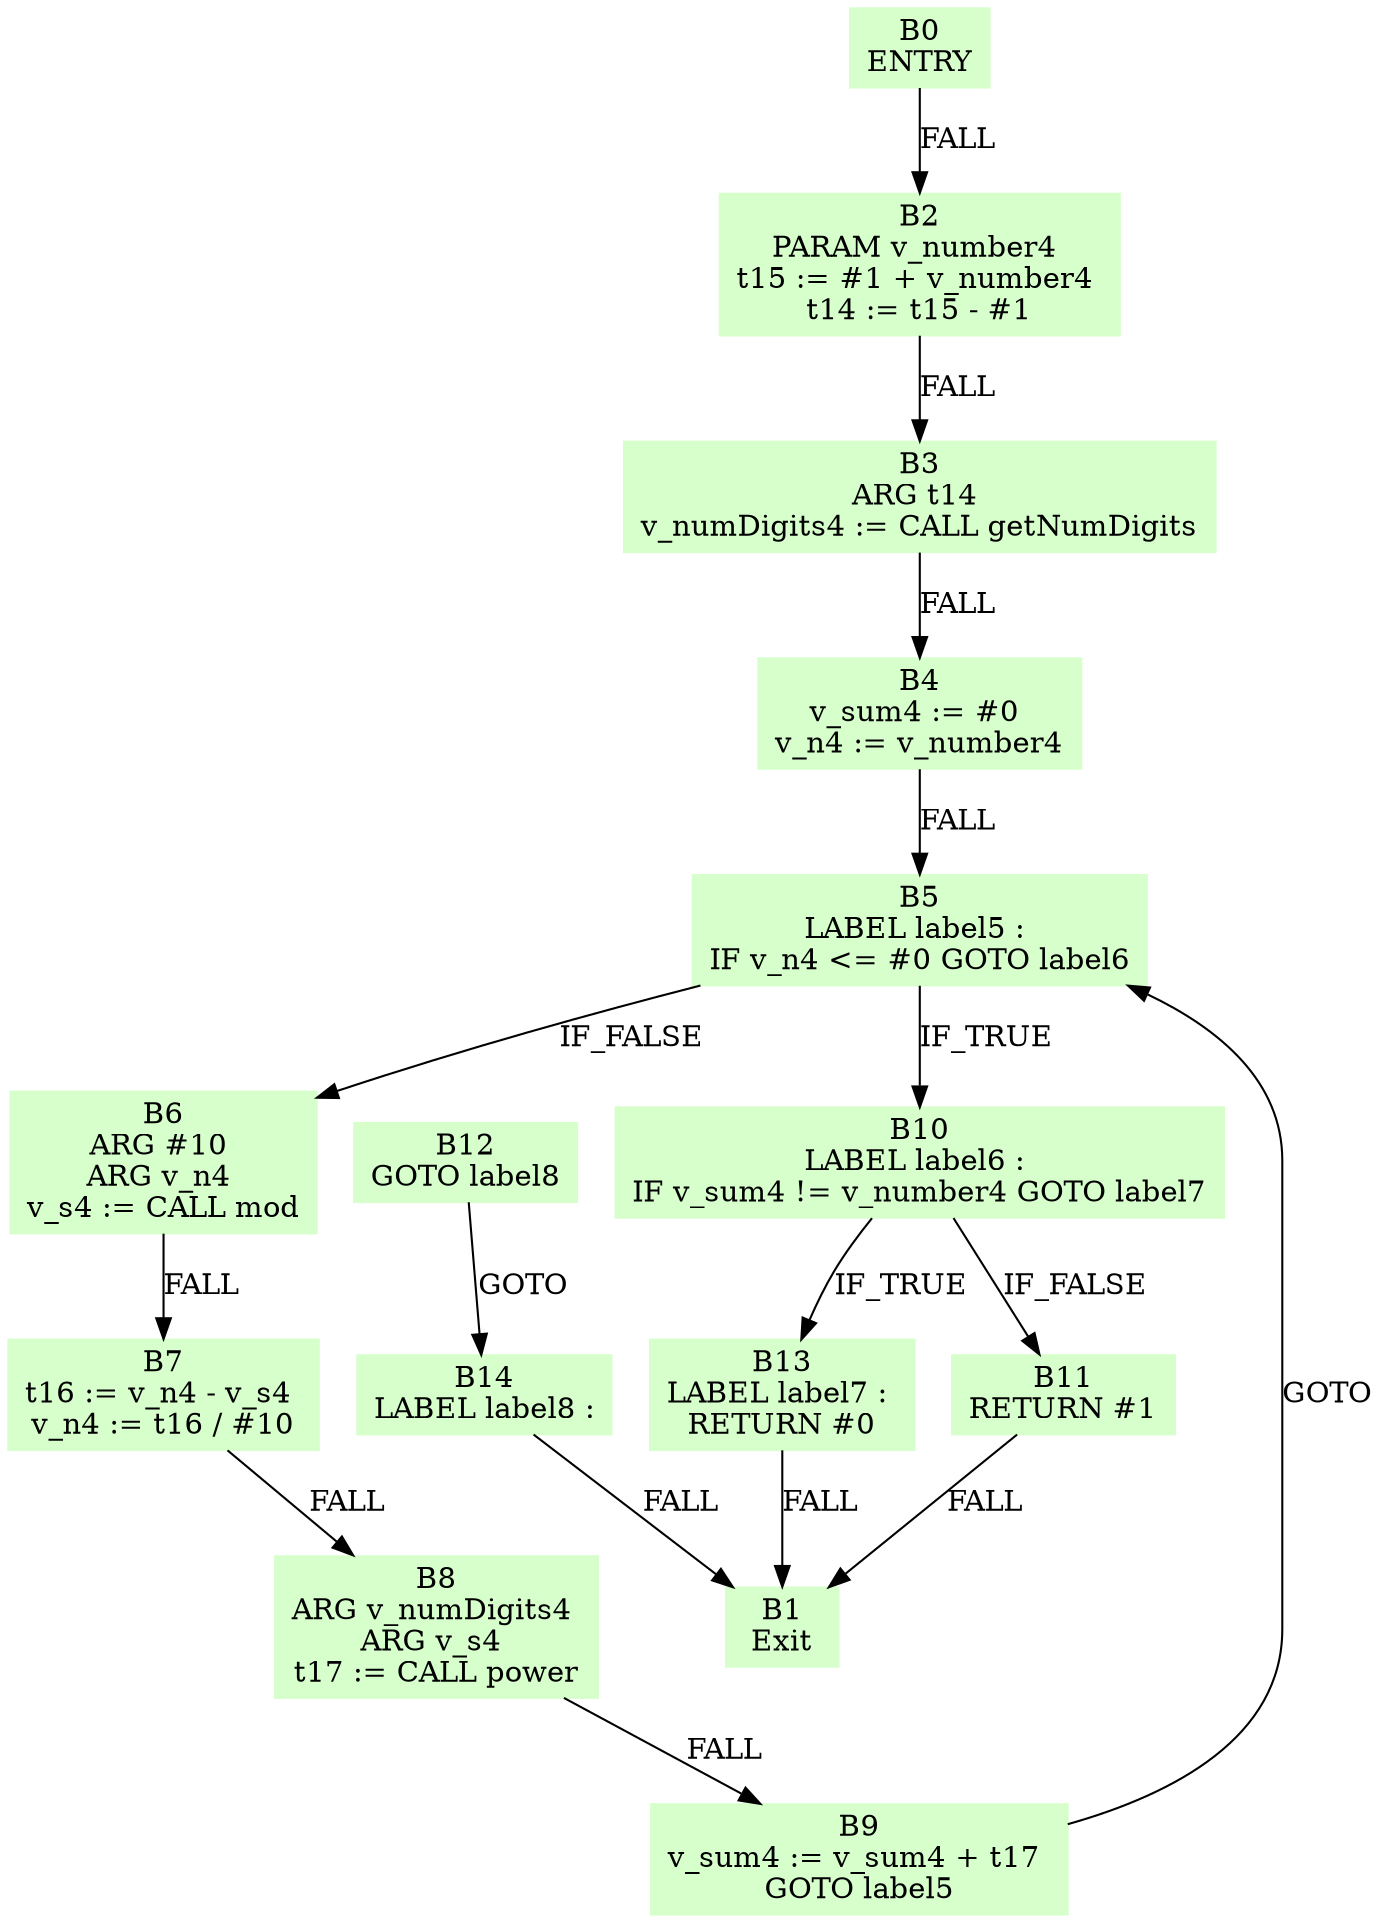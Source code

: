 digraph G {
	node [shape=box,color=".3 .2 1.0",style=filled];
	"B0" [label="B0
ENTRY"]
	"B11" [label="B11
RETURN #1"]
	"B6" [label="B6
ARG #10 
ARG v_n4 
v_s4 := CALL mod"]
	"B12" [label="B12
GOTO label8"]
	"B3" [label="B3
ARG t14 
v_numDigits4 := CALL getNumDigits"]
	"B10" [label="B10
LABEL label6 : 
IF v_sum4 != v_number4 GOTO label7"]
	"B4" [label="B4
v_sum4 := #0 
v_n4 := v_number4"]
	"B1" [label="B1
Exit"]
	"B5" [label="B5
LABEL label5 : 
IF v_n4 <= #0 GOTO label6"]
	"B2" [label="B2
PARAM v_number4 
t15 := #1 + v_number4 
t14 := t15 - #1"]
	"B9" [label="B9
v_sum4 := v_sum4 + t17 
GOTO label5"]
	"B14" [label="B14
LABEL label8 :"]
	"B8" [label="B8
ARG v_numDigits4 
ARG v_s4 
t17 := CALL power"]
	"B13" [label="B13
LABEL label7 : 
RETURN #0"]
	"B7" [label="B7
t16 := v_n4 - v_s4 
v_n4 := t16 / #10"]
	B0 -> B2 [label="FALL"]
	B11 -> B1 [label="FALL"]
	B6 -> B7 [label="FALL"]
	B12 -> B14 [label="GOTO"]
	B3 -> B4 [label="FALL"]
	B10 -> B13 [label="IF_TRUE"]
	B10 -> B11 [label="IF_FALSE"]
	B4 -> B5 [label="FALL"]
	B5 -> B10 [label="IF_TRUE"]
	B5 -> B6 [label="IF_FALSE"]
	B2 -> B3 [label="FALL"]
	B9 -> B5 [label="GOTO"]
	B14 -> B1 [label="FALL"]
	B8 -> B9 [label="FALL"]
	B13 -> B1 [label="FALL"]
	B7 -> B8 [label="FALL"]
}
